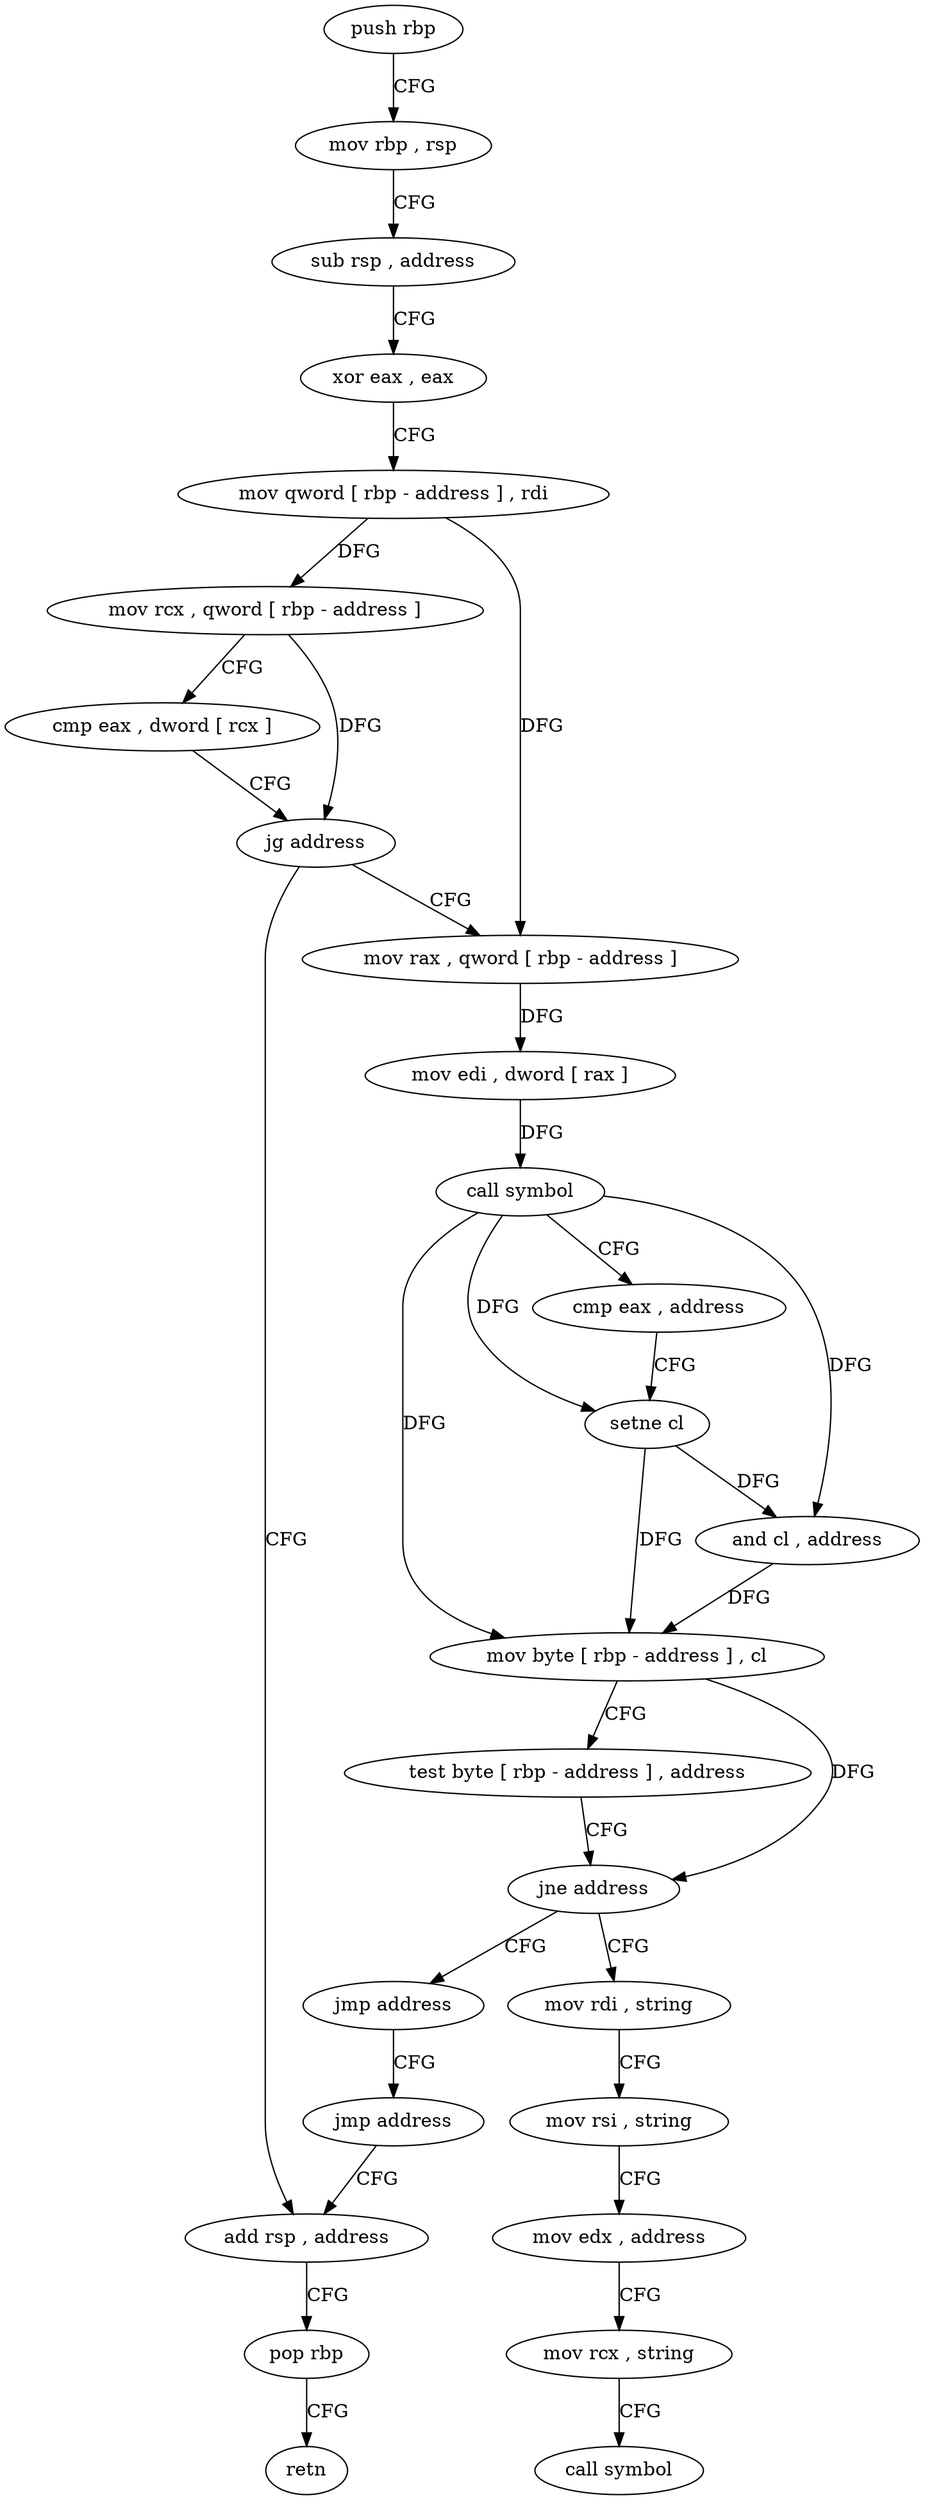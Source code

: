 digraph "func" {
"4278944" [label = "push rbp" ]
"4278945" [label = "mov rbp , rsp" ]
"4278948" [label = "sub rsp , address" ]
"4278952" [label = "xor eax , eax" ]
"4278954" [label = "mov qword [ rbp - address ] , rdi" ]
"4278958" [label = "mov rcx , qword [ rbp - address ]" ]
"4278962" [label = "cmp eax , dword [ rcx ]" ]
"4278964" [label = "jg address" ]
"4279053" [label = "add rsp , address" ]
"4278970" [label = "mov rax , qword [ rbp - address ]" ]
"4279057" [label = "pop rbp" ]
"4279058" [label = "retn" ]
"4278974" [label = "mov edi , dword [ rax ]" ]
"4278976" [label = "call symbol" ]
"4278981" [label = "cmp eax , address" ]
"4278984" [label = "setne cl" ]
"4278987" [label = "and cl , address" ]
"4278990" [label = "mov byte [ rbp - address ] , cl" ]
"4278993" [label = "test byte [ rbp - address ] , address" ]
"4278997" [label = "jne address" ]
"4279008" [label = "mov rdi , string" ]
"4279003" [label = "jmp address" ]
"4279018" [label = "mov rsi , string" ]
"4279028" [label = "mov edx , address" ]
"4279033" [label = "mov rcx , string" ]
"4279043" [label = "call symbol" ]
"4279048" [label = "jmp address" ]
"4278944" -> "4278945" [ label = "CFG" ]
"4278945" -> "4278948" [ label = "CFG" ]
"4278948" -> "4278952" [ label = "CFG" ]
"4278952" -> "4278954" [ label = "CFG" ]
"4278954" -> "4278958" [ label = "DFG" ]
"4278954" -> "4278970" [ label = "DFG" ]
"4278958" -> "4278962" [ label = "CFG" ]
"4278958" -> "4278964" [ label = "DFG" ]
"4278962" -> "4278964" [ label = "CFG" ]
"4278964" -> "4279053" [ label = "CFG" ]
"4278964" -> "4278970" [ label = "CFG" ]
"4279053" -> "4279057" [ label = "CFG" ]
"4278970" -> "4278974" [ label = "DFG" ]
"4279057" -> "4279058" [ label = "CFG" ]
"4278974" -> "4278976" [ label = "DFG" ]
"4278976" -> "4278981" [ label = "CFG" ]
"4278976" -> "4278984" [ label = "DFG" ]
"4278976" -> "4278987" [ label = "DFG" ]
"4278976" -> "4278990" [ label = "DFG" ]
"4278981" -> "4278984" [ label = "CFG" ]
"4278984" -> "4278987" [ label = "DFG" ]
"4278984" -> "4278990" [ label = "DFG" ]
"4278987" -> "4278990" [ label = "DFG" ]
"4278990" -> "4278993" [ label = "CFG" ]
"4278990" -> "4278997" [ label = "DFG" ]
"4278993" -> "4278997" [ label = "CFG" ]
"4278997" -> "4279008" [ label = "CFG" ]
"4278997" -> "4279003" [ label = "CFG" ]
"4279008" -> "4279018" [ label = "CFG" ]
"4279003" -> "4279048" [ label = "CFG" ]
"4279018" -> "4279028" [ label = "CFG" ]
"4279028" -> "4279033" [ label = "CFG" ]
"4279033" -> "4279043" [ label = "CFG" ]
"4279048" -> "4279053" [ label = "CFG" ]
}
